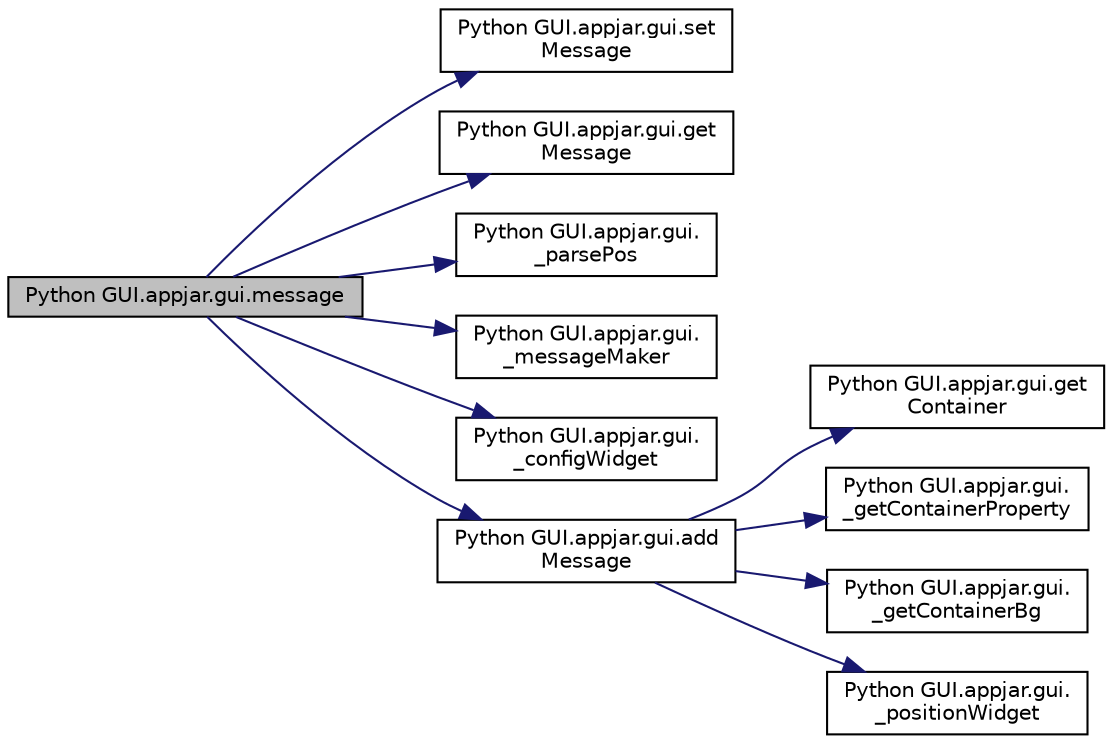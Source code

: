 digraph "Python GUI.appjar.gui.message"
{
  edge [fontname="Helvetica",fontsize="10",labelfontname="Helvetica",labelfontsize="10"];
  node [fontname="Helvetica",fontsize="10",shape=record];
  rankdir="LR";
  Node1557 [label="Python GUI.appjar.gui.message",height=0.2,width=0.4,color="black", fillcolor="grey75", style="filled", fontcolor="black"];
  Node1557 -> Node1558 [color="midnightblue",fontsize="10",style="solid",fontname="Helvetica"];
  Node1558 [label="Python GUI.appjar.gui.set\lMessage",height=0.2,width=0.4,color="black", fillcolor="white", style="filled",URL="$class_python_01_g_u_i_1_1appjar_1_1gui.html#a31318e0fc887494fd58afced3216b199"];
  Node1557 -> Node1559 [color="midnightblue",fontsize="10",style="solid",fontname="Helvetica"];
  Node1559 [label="Python GUI.appjar.gui.get\lMessage",height=0.2,width=0.4,color="black", fillcolor="white", style="filled",URL="$class_python_01_g_u_i_1_1appjar_1_1gui.html#a2770300c85cd31a8171f88b31a4968b2"];
  Node1557 -> Node1560 [color="midnightblue",fontsize="10",style="solid",fontname="Helvetica"];
  Node1560 [label="Python GUI.appjar.gui.\l_parsePos",height=0.2,width=0.4,color="black", fillcolor="white", style="filled",URL="$class_python_01_g_u_i_1_1appjar_1_1gui.html#a1151185c82adc42b922797e38132c2ca",tooltip="FUNCTIONS for labels. "];
  Node1557 -> Node1561 [color="midnightblue",fontsize="10",style="solid",fontname="Helvetica"];
  Node1561 [label="Python GUI.appjar.gui.\l_messageMaker",height=0.2,width=0.4,color="black", fillcolor="white", style="filled",URL="$class_python_01_g_u_i_1_1appjar_1_1gui.html#a543b339b2d609b48a82ba3b596eb44b3"];
  Node1557 -> Node1562 [color="midnightblue",fontsize="10",style="solid",fontname="Helvetica"];
  Node1562 [label="Python GUI.appjar.gui.\l_configWidget",height=0.2,width=0.4,color="black", fillcolor="white", style="filled",URL="$class_python_01_g_u_i_1_1appjar_1_1gui.html#a66b018474a855b26826b0580a7c40a9e"];
  Node1557 -> Node1563 [color="midnightblue",fontsize="10",style="solid",fontname="Helvetica"];
  Node1563 [label="Python GUI.appjar.gui.add\lMessage",height=0.2,width=0.4,color="black", fillcolor="white", style="filled",URL="$class_python_01_g_u_i_1_1appjar_1_1gui.html#a1bcf7d9e270df5a34c9e718db68925a7"];
  Node1563 -> Node1564 [color="midnightblue",fontsize="10",style="solid",fontname="Helvetica"];
  Node1564 [label="Python GUI.appjar.gui.get\lContainer",height=0.2,width=0.4,color="black", fillcolor="white", style="filled",URL="$class_python_01_g_u_i_1_1appjar_1_1gui.html#aa89c83e95e3952f6cc39fc23dffa15ce"];
  Node1563 -> Node1565 [color="midnightblue",fontsize="10",style="solid",fontname="Helvetica"];
  Node1565 [label="Python GUI.appjar.gui.\l_getContainerProperty",height=0.2,width=0.4,color="black", fillcolor="white", style="filled",URL="$class_python_01_g_u_i_1_1appjar_1_1gui.html#aa0cf90816634eb9855a518e37d864ec1"];
  Node1563 -> Node1566 [color="midnightblue",fontsize="10",style="solid",fontname="Helvetica"];
  Node1566 [label="Python GUI.appjar.gui.\l_getContainerBg",height=0.2,width=0.4,color="black", fillcolor="white", style="filled",URL="$class_python_01_g_u_i_1_1appjar_1_1gui.html#a7ca2e28f0ccf3c5e00ca64676c496afd"];
  Node1563 -> Node1567 [color="midnightblue",fontsize="10",style="solid",fontname="Helvetica"];
  Node1567 [label="Python GUI.appjar.gui.\l_positionWidget",height=0.2,width=0.4,color="black", fillcolor="white", style="filled",URL="$class_python_01_g_u_i_1_1appjar_1_1gui.html#a994cf4bbd47f434233271d3d8b0eb4c6"];
}
